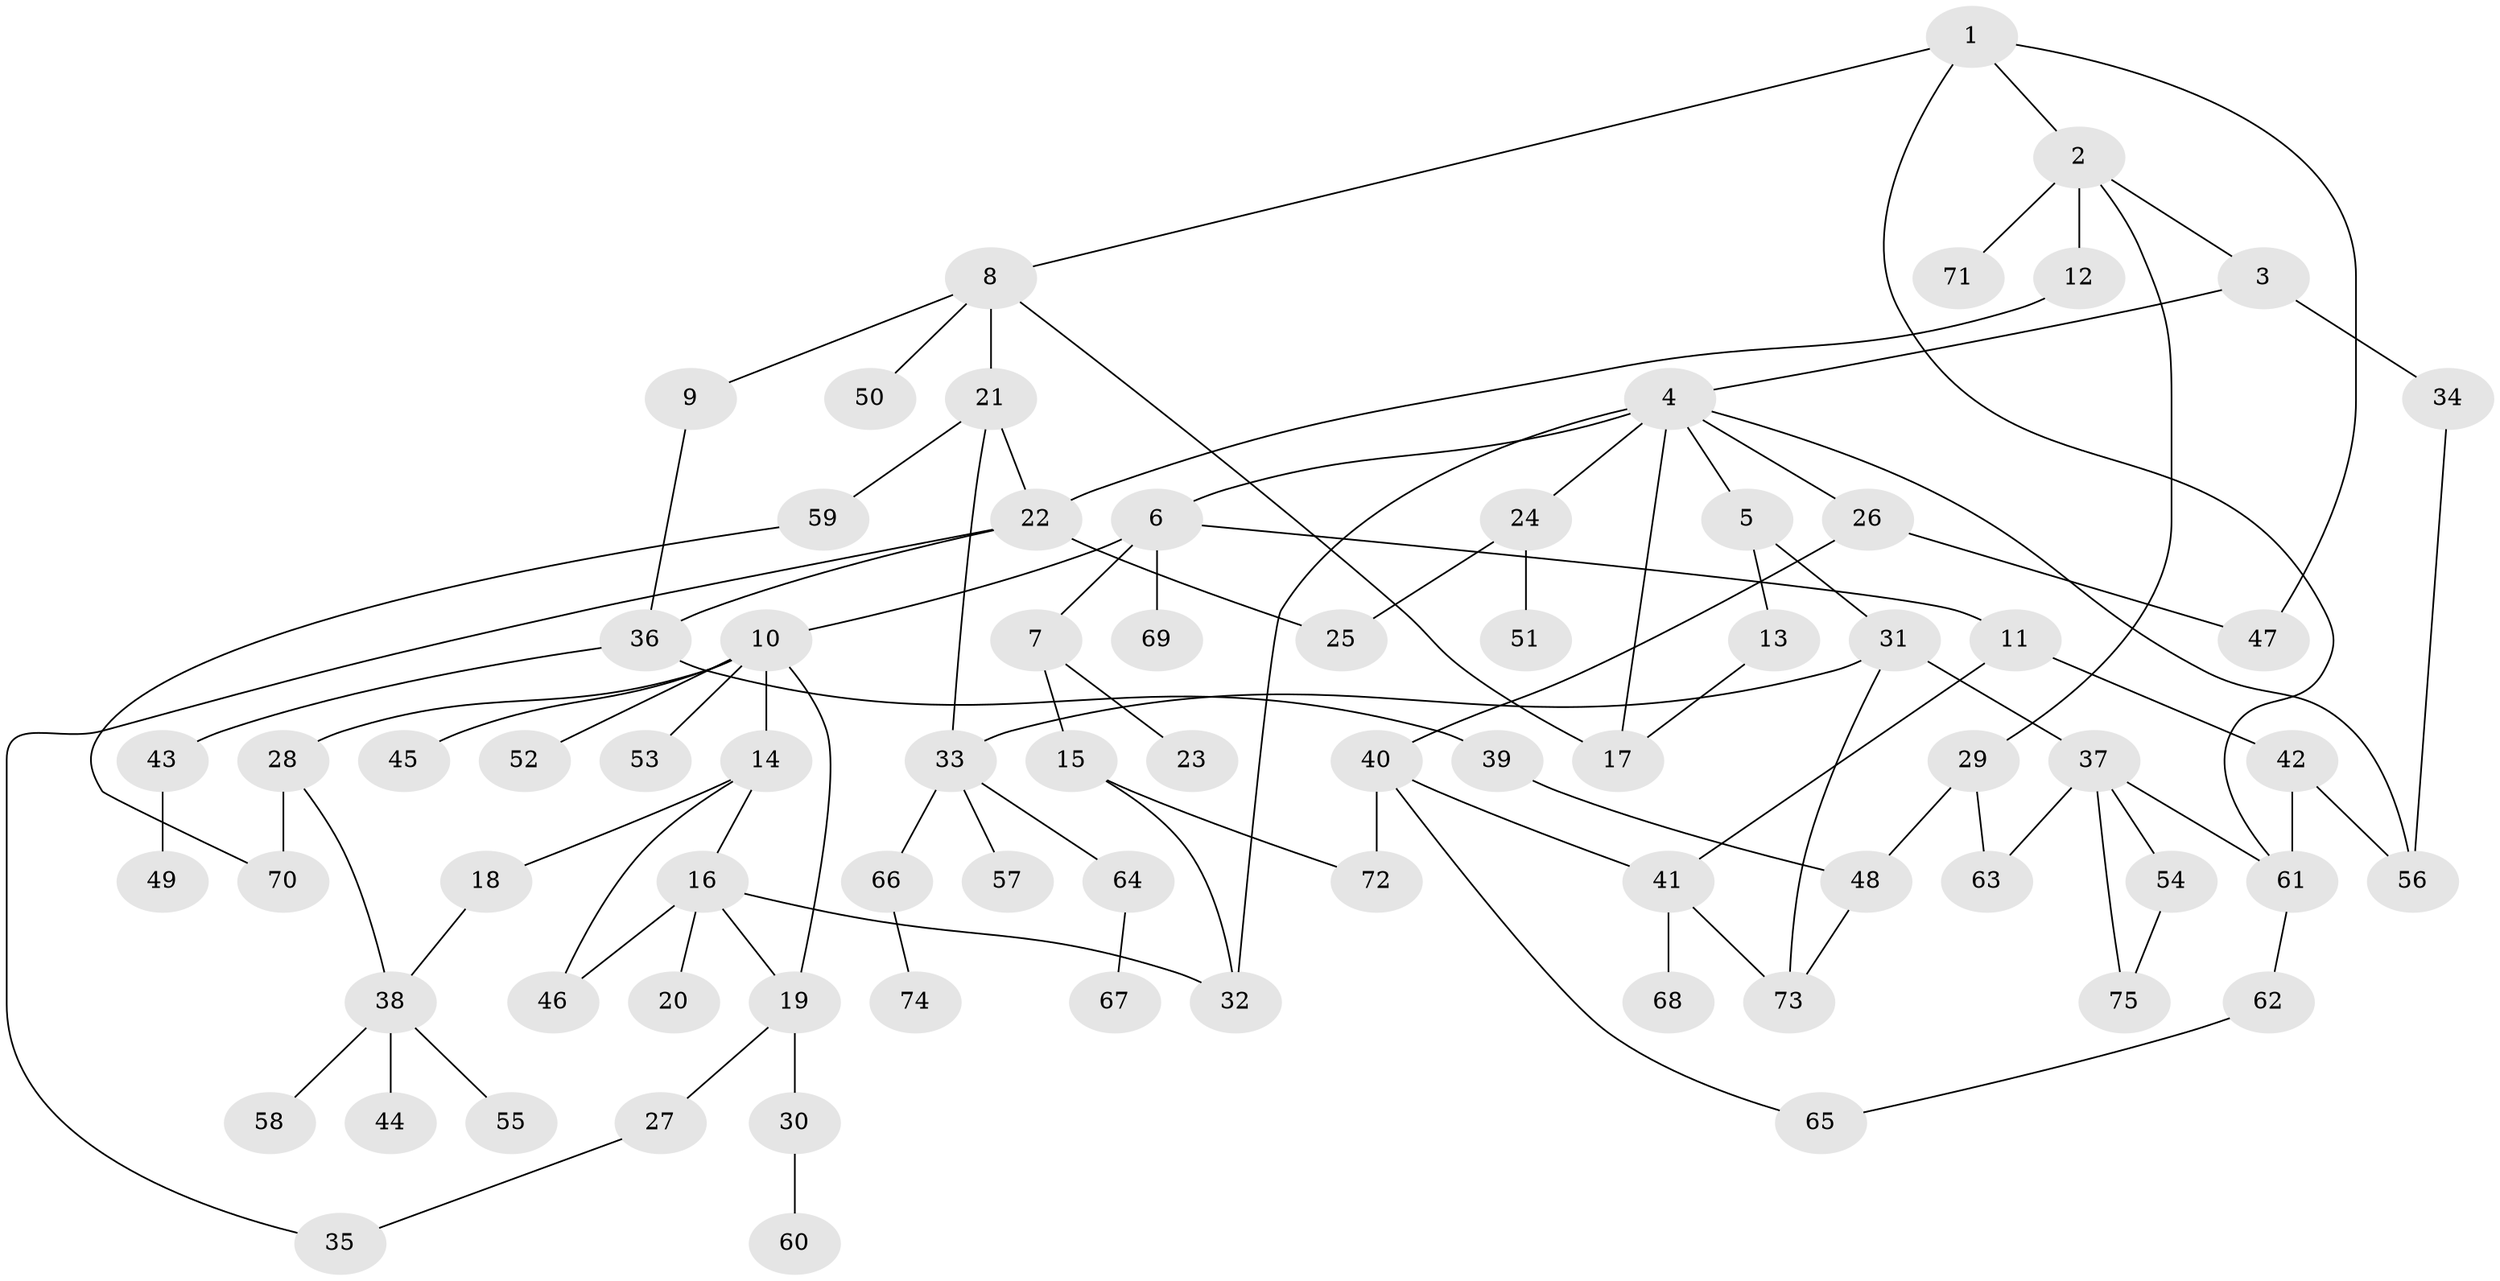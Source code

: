 // Generated by graph-tools (version 1.1) at 2025/42/03/09/25 04:42:20]
// undirected, 75 vertices, 100 edges
graph export_dot {
graph [start="1"]
  node [color=gray90,style=filled];
  1;
  2;
  3;
  4;
  5;
  6;
  7;
  8;
  9;
  10;
  11;
  12;
  13;
  14;
  15;
  16;
  17;
  18;
  19;
  20;
  21;
  22;
  23;
  24;
  25;
  26;
  27;
  28;
  29;
  30;
  31;
  32;
  33;
  34;
  35;
  36;
  37;
  38;
  39;
  40;
  41;
  42;
  43;
  44;
  45;
  46;
  47;
  48;
  49;
  50;
  51;
  52;
  53;
  54;
  55;
  56;
  57;
  58;
  59;
  60;
  61;
  62;
  63;
  64;
  65;
  66;
  67;
  68;
  69;
  70;
  71;
  72;
  73;
  74;
  75;
  1 -- 2;
  1 -- 8;
  1 -- 47;
  1 -- 61;
  2 -- 3;
  2 -- 12;
  2 -- 29;
  2 -- 71;
  3 -- 4;
  3 -- 34;
  4 -- 5;
  4 -- 6;
  4 -- 17;
  4 -- 24;
  4 -- 26;
  4 -- 56;
  4 -- 32;
  5 -- 13;
  5 -- 31;
  6 -- 7;
  6 -- 10;
  6 -- 11;
  6 -- 69;
  7 -- 15;
  7 -- 23;
  8 -- 9;
  8 -- 21;
  8 -- 50;
  8 -- 17;
  9 -- 36;
  10 -- 14;
  10 -- 19;
  10 -- 28;
  10 -- 45;
  10 -- 52;
  10 -- 53;
  11 -- 42;
  11 -- 41;
  12 -- 22;
  13 -- 17;
  14 -- 16;
  14 -- 18;
  14 -- 46;
  15 -- 72;
  15 -- 32;
  16 -- 20;
  16 -- 32;
  16 -- 19;
  16 -- 46;
  18 -- 38;
  19 -- 27;
  19 -- 30;
  21 -- 33;
  21 -- 59;
  21 -- 22;
  22 -- 25;
  22 -- 36;
  22 -- 35;
  24 -- 51;
  24 -- 25;
  26 -- 40;
  26 -- 47;
  27 -- 35;
  28 -- 70;
  28 -- 38;
  29 -- 48;
  29 -- 63;
  30 -- 60;
  31 -- 37;
  31 -- 73;
  31 -- 33;
  33 -- 57;
  33 -- 64;
  33 -- 66;
  34 -- 56;
  36 -- 39;
  36 -- 43;
  37 -- 54;
  37 -- 61;
  37 -- 75;
  37 -- 63;
  38 -- 44;
  38 -- 55;
  38 -- 58;
  39 -- 48;
  40 -- 41;
  40 -- 72;
  40 -- 65;
  41 -- 68;
  41 -- 73;
  42 -- 56;
  42 -- 61;
  43 -- 49;
  48 -- 73;
  54 -- 75;
  59 -- 70;
  61 -- 62;
  62 -- 65;
  64 -- 67;
  66 -- 74;
}
